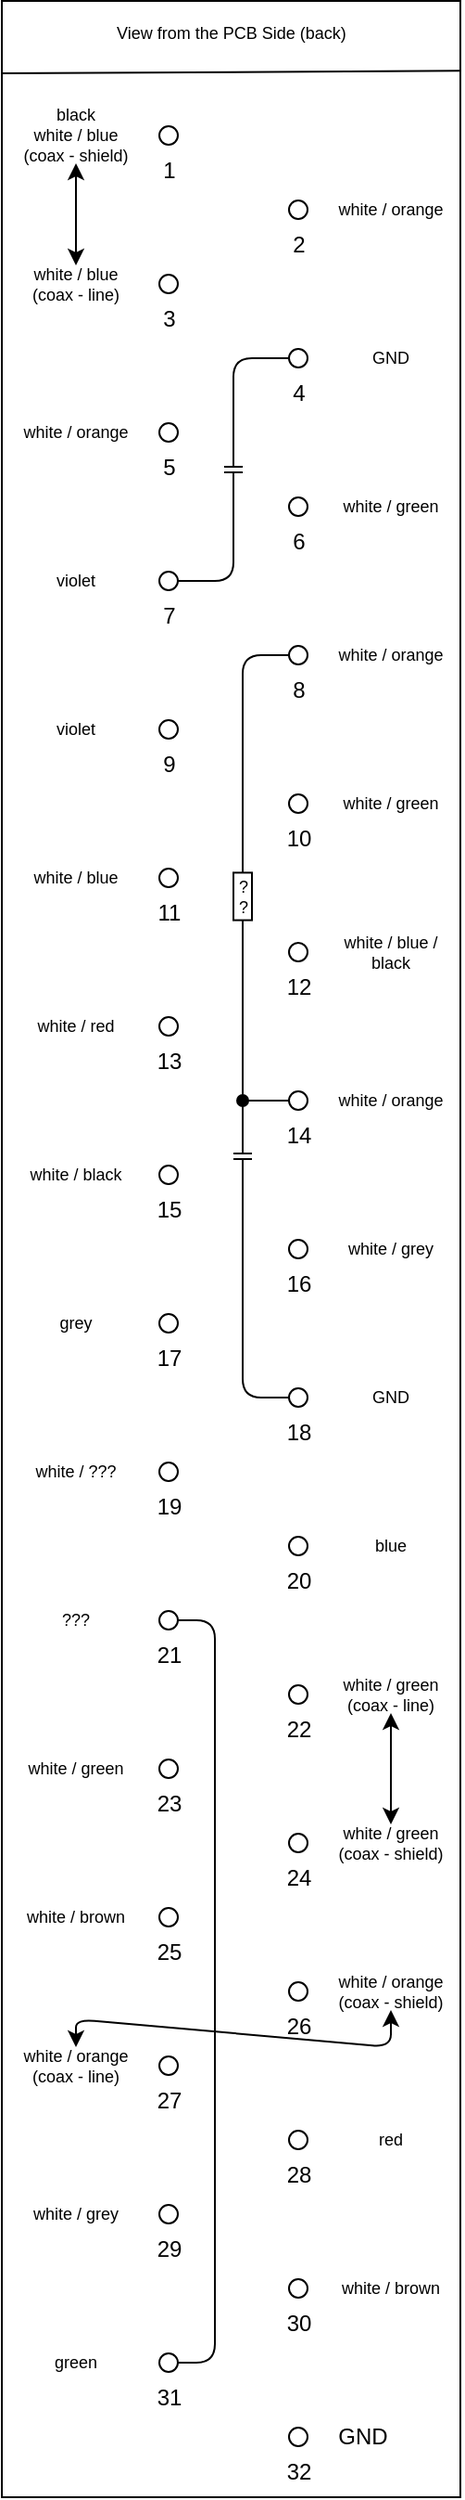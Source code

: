 <mxfile version="12.6.5" type="device"><diagram name="Page-1" id="16e2658f-23c8-b752-8be9-c03fbebb8bbe"><mxGraphModel dx="819" dy="461" grid="1" gridSize="10" guides="1" tooltips="1" connect="1" arrows="1" fold="1" page="1" pageScale="1" pageWidth="1169" pageHeight="827" background="#ffffff" math="0" shadow="0"><root><mxCell id="0"/><mxCell id="1" parent="0"/><mxCell id="2IjDEnpoP39ihZ2-QSvp-83" value="" style="rounded=0;whiteSpace=wrap;html=1;fontSize=9;rotation=90;" vertex="1" parent="1"><mxGeometry x="-393.75" y="671.25" width="1345" height="247.5" as="geometry"/></mxCell><mxCell id="2IjDEnpoP39ihZ2-QSvp-1" value="1" style="verticalLabelPosition=bottom;shadow=0;dashed=0;align=center;html=1;verticalAlign=top;strokeWidth=1;shape=ellipse;" vertex="1" parent="1"><mxGeometry x="240" y="190" width="10" height="10" as="geometry"/></mxCell><mxCell id="2IjDEnpoP39ihZ2-QSvp-2" value="2" style="verticalLabelPosition=bottom;shadow=0;dashed=0;align=center;html=1;verticalAlign=top;strokeWidth=1;shape=ellipse;" vertex="1" parent="1"><mxGeometry x="310" y="230" width="10" height="10" as="geometry"/></mxCell><mxCell id="2IjDEnpoP39ihZ2-QSvp-3" value="3" style="verticalLabelPosition=bottom;shadow=0;dashed=0;align=center;html=1;verticalAlign=top;strokeWidth=1;shape=ellipse;" vertex="1" parent="1"><mxGeometry x="240" y="270" width="10" height="10" as="geometry"/></mxCell><mxCell id="2IjDEnpoP39ihZ2-QSvp-4" value="4" style="verticalLabelPosition=bottom;shadow=0;dashed=0;align=center;html=1;verticalAlign=top;strokeWidth=1;shape=ellipse;" vertex="1" parent="1"><mxGeometry x="310" y="310" width="10" height="10" as="geometry"/></mxCell><mxCell id="2IjDEnpoP39ihZ2-QSvp-5" value="5" style="verticalLabelPosition=bottom;shadow=0;dashed=0;align=center;html=1;verticalAlign=top;strokeWidth=1;shape=ellipse;" vertex="1" parent="1"><mxGeometry x="240" y="350" width="10" height="10" as="geometry"/></mxCell><mxCell id="2IjDEnpoP39ihZ2-QSvp-6" value="6" style="verticalLabelPosition=bottom;shadow=0;dashed=0;align=center;html=1;verticalAlign=top;strokeWidth=1;shape=ellipse;" vertex="1" parent="1"><mxGeometry x="310" y="390" width="10" height="10" as="geometry"/></mxCell><mxCell id="2IjDEnpoP39ihZ2-QSvp-7" value="7" style="verticalLabelPosition=bottom;shadow=0;dashed=0;align=center;html=1;verticalAlign=top;strokeWidth=1;shape=ellipse;" vertex="1" parent="1"><mxGeometry x="240" y="430" width="10" height="10" as="geometry"/></mxCell><mxCell id="2IjDEnpoP39ihZ2-QSvp-8" value="8" style="verticalLabelPosition=bottom;shadow=0;dashed=0;align=center;html=1;verticalAlign=top;strokeWidth=1;shape=ellipse;" vertex="1" parent="1"><mxGeometry x="310" y="470" width="10" height="10" as="geometry"/></mxCell><mxCell id="2IjDEnpoP39ihZ2-QSvp-9" value="9" style="verticalLabelPosition=bottom;shadow=0;dashed=0;align=center;html=1;verticalAlign=top;strokeWidth=1;shape=ellipse;" vertex="1" parent="1"><mxGeometry x="240" y="510" width="10" height="10" as="geometry"/></mxCell><mxCell id="2IjDEnpoP39ihZ2-QSvp-10" value="10" style="verticalLabelPosition=bottom;shadow=0;dashed=0;align=center;html=1;verticalAlign=top;strokeWidth=1;shape=ellipse;" vertex="1" parent="1"><mxGeometry x="310" y="550" width="10" height="10" as="geometry"/></mxCell><mxCell id="2IjDEnpoP39ihZ2-QSvp-11" value="11" style="verticalLabelPosition=bottom;shadow=0;dashed=0;align=center;html=1;verticalAlign=top;strokeWidth=1;shape=ellipse;" vertex="1" parent="1"><mxGeometry x="240" y="590" width="10" height="10" as="geometry"/></mxCell><mxCell id="2IjDEnpoP39ihZ2-QSvp-12" value="12" style="verticalLabelPosition=bottom;shadow=0;dashed=0;align=center;html=1;verticalAlign=top;strokeWidth=1;shape=ellipse;" vertex="1" parent="1"><mxGeometry x="310" y="630" width="10" height="10" as="geometry"/></mxCell><mxCell id="2IjDEnpoP39ihZ2-QSvp-13" value="13" style="verticalLabelPosition=bottom;shadow=0;dashed=0;align=center;html=1;verticalAlign=top;strokeWidth=1;shape=ellipse;" vertex="1" parent="1"><mxGeometry x="240" y="670" width="10" height="10" as="geometry"/></mxCell><mxCell id="2IjDEnpoP39ihZ2-QSvp-14" value="14" style="verticalLabelPosition=bottom;shadow=0;dashed=0;align=center;html=1;verticalAlign=top;strokeWidth=1;shape=ellipse;" vertex="1" parent="1"><mxGeometry x="310" y="710" width="10" height="10" as="geometry"/></mxCell><mxCell id="2IjDEnpoP39ihZ2-QSvp-15" value="15" style="verticalLabelPosition=bottom;shadow=0;dashed=0;align=center;html=1;verticalAlign=top;strokeWidth=1;shape=ellipse;" vertex="1" parent="1"><mxGeometry x="240" y="750" width="10" height="10" as="geometry"/></mxCell><mxCell id="2IjDEnpoP39ihZ2-QSvp-16" value="16" style="verticalLabelPosition=bottom;shadow=0;dashed=0;align=center;html=1;verticalAlign=top;strokeWidth=1;shape=ellipse;" vertex="1" parent="1"><mxGeometry x="310" y="790" width="10" height="10" as="geometry"/></mxCell><mxCell id="2IjDEnpoP39ihZ2-QSvp-17" value="17" style="verticalLabelPosition=bottom;shadow=0;dashed=0;align=center;html=1;verticalAlign=top;strokeWidth=1;shape=ellipse;" vertex="1" parent="1"><mxGeometry x="240" y="830" width="10" height="10" as="geometry"/></mxCell><mxCell id="2IjDEnpoP39ihZ2-QSvp-18" value="18" style="verticalLabelPosition=bottom;shadow=0;dashed=0;align=center;html=1;verticalAlign=top;strokeWidth=1;shape=ellipse;" vertex="1" parent="1"><mxGeometry x="310" y="870" width="10" height="10" as="geometry"/></mxCell><mxCell id="2IjDEnpoP39ihZ2-QSvp-19" value="19" style="verticalLabelPosition=bottom;shadow=0;dashed=0;align=center;html=1;verticalAlign=top;strokeWidth=1;shape=ellipse;" vertex="1" parent="1"><mxGeometry x="240" y="910" width="10" height="10" as="geometry"/></mxCell><mxCell id="2IjDEnpoP39ihZ2-QSvp-20" value="20" style="verticalLabelPosition=bottom;shadow=0;dashed=0;align=center;html=1;verticalAlign=top;strokeWidth=1;shape=ellipse;" vertex="1" parent="1"><mxGeometry x="310" y="950" width="10" height="10" as="geometry"/></mxCell><mxCell id="2IjDEnpoP39ihZ2-QSvp-21" value="21" style="verticalLabelPosition=bottom;shadow=0;dashed=0;align=center;html=1;verticalAlign=top;strokeWidth=1;shape=ellipse;" vertex="1" parent="1"><mxGeometry x="240" y="990" width="10" height="10" as="geometry"/></mxCell><mxCell id="2IjDEnpoP39ihZ2-QSvp-22" value="22" style="verticalLabelPosition=bottom;shadow=0;dashed=0;align=center;html=1;verticalAlign=top;strokeWidth=1;shape=ellipse;" vertex="1" parent="1"><mxGeometry x="310" y="1030" width="10" height="10" as="geometry"/></mxCell><mxCell id="2IjDEnpoP39ihZ2-QSvp-23" value="23" style="verticalLabelPosition=bottom;shadow=0;dashed=0;align=center;html=1;verticalAlign=top;strokeWidth=1;shape=ellipse;" vertex="1" parent="1"><mxGeometry x="240" y="1070" width="10" height="10" as="geometry"/></mxCell><mxCell id="2IjDEnpoP39ihZ2-QSvp-24" value="24" style="verticalLabelPosition=bottom;shadow=0;dashed=0;align=center;html=1;verticalAlign=top;strokeWidth=1;shape=ellipse;" vertex="1" parent="1"><mxGeometry x="310" y="1110" width="10" height="10" as="geometry"/></mxCell><mxCell id="2IjDEnpoP39ihZ2-QSvp-25" value="25" style="verticalLabelPosition=bottom;shadow=0;dashed=0;align=center;html=1;verticalAlign=top;strokeWidth=1;shape=ellipse;" vertex="1" parent="1"><mxGeometry x="240" y="1150" width="10" height="10" as="geometry"/></mxCell><mxCell id="2IjDEnpoP39ihZ2-QSvp-26" value="26" style="verticalLabelPosition=bottom;shadow=0;dashed=0;align=center;html=1;verticalAlign=top;strokeWidth=1;shape=ellipse;" vertex="1" parent="1"><mxGeometry x="310" y="1190" width="10" height="10" as="geometry"/></mxCell><mxCell id="2IjDEnpoP39ihZ2-QSvp-27" value="27" style="verticalLabelPosition=bottom;shadow=0;dashed=0;align=center;html=1;verticalAlign=top;strokeWidth=1;shape=ellipse;" vertex="1" parent="1"><mxGeometry x="240" y="1230" width="10" height="10" as="geometry"/></mxCell><mxCell id="2IjDEnpoP39ihZ2-QSvp-28" value="28" style="verticalLabelPosition=bottom;shadow=0;dashed=0;align=center;html=1;verticalAlign=top;strokeWidth=1;shape=ellipse;" vertex="1" parent="1"><mxGeometry x="310" y="1270" width="10" height="10" as="geometry"/></mxCell><mxCell id="2IjDEnpoP39ihZ2-QSvp-29" value="29" style="verticalLabelPosition=bottom;shadow=0;dashed=0;align=center;html=1;verticalAlign=top;strokeWidth=1;shape=ellipse;" vertex="1" parent="1"><mxGeometry x="240" y="1310" width="10" height="10" as="geometry"/></mxCell><mxCell id="2IjDEnpoP39ihZ2-QSvp-30" value="30" style="verticalLabelPosition=bottom;shadow=0;dashed=0;align=center;html=1;verticalAlign=top;strokeWidth=1;shape=ellipse;" vertex="1" parent="1"><mxGeometry x="310" y="1350" width="10" height="10" as="geometry"/></mxCell><mxCell id="2IjDEnpoP39ihZ2-QSvp-31" value="31" style="verticalLabelPosition=bottom;shadow=0;dashed=0;align=center;html=1;verticalAlign=top;strokeWidth=1;shape=ellipse;" vertex="1" parent="1"><mxGeometry x="240" y="1390" width="10" height="10" as="geometry"/></mxCell><mxCell id="2IjDEnpoP39ihZ2-QSvp-32" value="32" style="verticalLabelPosition=bottom;shadow=0;dashed=0;align=center;html=1;verticalAlign=top;strokeWidth=1;shape=ellipse;" vertex="1" parent="1"><mxGeometry x="310" y="1430" width="10" height="10" as="geometry"/></mxCell><mxCell id="2IjDEnpoP39ihZ2-QSvp-33" value="GND" style="text;html=1;strokeColor=none;fillColor=none;align=center;verticalAlign=middle;whiteSpace=wrap;rounded=0;" vertex="1" parent="1"><mxGeometry x="330" y="1425" width="40" height="20" as="geometry"/></mxCell><mxCell id="2IjDEnpoP39ihZ2-QSvp-38" value="" style="endArrow=none;html=1;entryX=1;entryY=0.5;entryDx=0;entryDy=0;exitX=1;exitY=0.5;exitDx=0;exitDy=0;rounded=1;" edge="1" parent="1" source="2IjDEnpoP39ihZ2-QSvp-31" target="2IjDEnpoP39ihZ2-QSvp-21"><mxGeometry width="50" height="50" relative="1" as="geometry"><mxPoint x="170" y="1170" as="sourcePoint"/><mxPoint x="170" y="1120" as="targetPoint"/><Array as="points"><mxPoint x="270" y="1395"/><mxPoint x="270" y="1160"/><mxPoint x="270" y="995"/></Array></mxGeometry></mxCell><mxCell id="2IjDEnpoP39ihZ2-QSvp-39" value="" style="pointerEvents=1;verticalLabelPosition=bottom;shadow=0;dashed=0;align=center;html=1;verticalAlign=top;shape=mxgraph.electrical.capacitors.capacitor_1;rotation=90;" vertex="1" parent="1"><mxGeometry x="270" y="740" width="30" height="10" as="geometry"/></mxCell><mxCell id="2IjDEnpoP39ihZ2-QSvp-40" value="" style="endArrow=none;html=1;entryX=0;entryY=0.5;entryDx=0;entryDy=0;exitX=1;exitY=0.5;exitDx=0;exitDy=0;exitPerimeter=0;rounded=1;" edge="1" parent="1" source="2IjDEnpoP39ihZ2-QSvp-39" target="2IjDEnpoP39ihZ2-QSvp-18"><mxGeometry width="50" height="50" relative="1" as="geometry"><mxPoint x="140" y="680" as="sourcePoint"/><mxPoint x="190" y="630" as="targetPoint"/><Array as="points"><mxPoint x="285" y="875"/></Array></mxGeometry></mxCell><mxCell id="2IjDEnpoP39ihZ2-QSvp-41" value="" style="endArrow=none;html=1;entryX=0;entryY=0.5;entryDx=0;entryDy=0;exitX=0;exitY=0.5;exitDx=0;exitDy=0;exitPerimeter=0;rounded=0;" edge="1" parent="1" source="2IjDEnpoP39ihZ2-QSvp-39" target="2IjDEnpoP39ihZ2-QSvp-14"><mxGeometry width="50" height="50" relative="1" as="geometry"><mxPoint x="150" y="680" as="sourcePoint"/><mxPoint x="200" y="630" as="targetPoint"/><Array as="points"><mxPoint x="285" y="715"/></Array></mxGeometry></mxCell><mxCell id="2IjDEnpoP39ihZ2-QSvp-42" value="?&lt;br style=&quot;font-size: 9px;&quot;&gt;?" style="pointerEvents=1;verticalLabelPosition=middle;shadow=0;dashed=0;align=center;html=1;verticalAlign=middle;shape=mxgraph.electrical.resistors.resistor_1;rotation=90;labelPosition=center;horizontal=0;fontSize=9;" vertex="1" parent="1"><mxGeometry x="265" y="600" width="40" height="10" as="geometry"/></mxCell><mxCell id="2IjDEnpoP39ihZ2-QSvp-43" value="" style="endArrow=none;html=1;fontSize=9;entryX=1;entryY=0.5;entryDx=0;entryDy=0;entryPerimeter=0;endFill=0;startArrow=oval;startFill=1;endSize=6;" edge="1" parent="1" target="2IjDEnpoP39ihZ2-QSvp-42"><mxGeometry width="50" height="50" relative="1" as="geometry"><mxPoint x="285" y="715" as="sourcePoint"/><mxPoint x="100" y="530" as="targetPoint"/></mxGeometry></mxCell><mxCell id="2IjDEnpoP39ihZ2-QSvp-44" value="" style="endArrow=none;html=1;fontSize=9;entryX=0;entryY=0.5;entryDx=0;entryDy=0;exitX=0;exitY=0.5;exitDx=0;exitDy=0;exitPerimeter=0;rounded=1;" edge="1" parent="1" source="2IjDEnpoP39ihZ2-QSvp-42" target="2IjDEnpoP39ihZ2-QSvp-8"><mxGeometry width="50" height="50" relative="1" as="geometry"><mxPoint x="120" y="620" as="sourcePoint"/><mxPoint x="170" y="570" as="targetPoint"/><Array as="points"><mxPoint x="285" y="475"/></Array></mxGeometry></mxCell><mxCell id="2IjDEnpoP39ihZ2-QSvp-45" value="black&lt;br&gt;white / blue&lt;br&gt;(coax - shield)" style="text;html=1;strokeColor=none;fillColor=none;align=center;verticalAlign=middle;whiteSpace=wrap;rounded=0;fontSize=9;" vertex="1" parent="1"><mxGeometry x="160" y="180" width="70" height="30" as="geometry"/></mxCell><mxCell id="2IjDEnpoP39ihZ2-QSvp-46" value="white / blue&lt;br&gt;(coax - line)" style="text;html=1;strokeColor=none;fillColor=none;align=center;verticalAlign=middle;whiteSpace=wrap;rounded=0;fontSize=9;" vertex="1" parent="1"><mxGeometry x="160" y="265" width="70" height="20" as="geometry"/></mxCell><mxCell id="2IjDEnpoP39ihZ2-QSvp-47" value="" style="endArrow=classic;startArrow=classic;html=1;fontSize=9;exitX=0.5;exitY=0;exitDx=0;exitDy=0;entryX=0.5;entryY=1;entryDx=0;entryDy=0;" edge="1" parent="1" source="2IjDEnpoP39ihZ2-QSvp-46" target="2IjDEnpoP39ihZ2-QSvp-45"><mxGeometry width="50" height="50" relative="1" as="geometry"><mxPoint x="90" y="280" as="sourcePoint"/><mxPoint x="195" y="220" as="targetPoint"/></mxGeometry></mxCell><mxCell id="2IjDEnpoP39ihZ2-QSvp-48" value="white / orange" style="text;html=1;strokeColor=none;fillColor=none;align=center;verticalAlign=middle;whiteSpace=wrap;rounded=0;fontSize=9;" vertex="1" parent="1"><mxGeometry x="330" y="225" width="70" height="20" as="geometry"/></mxCell><mxCell id="2IjDEnpoP39ihZ2-QSvp-49" value="" style="pointerEvents=1;verticalLabelPosition=bottom;shadow=0;dashed=0;align=center;html=1;verticalAlign=top;shape=mxgraph.electrical.capacitors.capacitor_1;fontSize=9;rotation=-90;" vertex="1" parent="1"><mxGeometry x="265" y="370" width="30" height="10" as="geometry"/></mxCell><mxCell id="2IjDEnpoP39ihZ2-QSvp-50" value="" style="endArrow=none;html=1;fontSize=9;entryX=1;entryY=0.5;entryDx=0;entryDy=0;exitX=0;exitY=0.5;exitDx=0;exitDy=0;exitPerimeter=0;" edge="1" parent="1" source="2IjDEnpoP39ihZ2-QSvp-49" target="2IjDEnpoP39ihZ2-QSvp-7"><mxGeometry width="50" height="50" relative="1" as="geometry"><mxPoint x="60" y="420" as="sourcePoint"/><mxPoint x="110" y="370" as="targetPoint"/><Array as="points"><mxPoint x="280" y="435"/></Array></mxGeometry></mxCell><mxCell id="2IjDEnpoP39ihZ2-QSvp-51" value="" style="endArrow=none;html=1;fontSize=9;entryX=0;entryY=0.5;entryDx=0;entryDy=0;exitX=1;exitY=0.5;exitDx=0;exitDy=0;exitPerimeter=0;rounded=1;" edge="1" parent="1" source="2IjDEnpoP39ihZ2-QSvp-49" target="2IjDEnpoP39ihZ2-QSvp-4"><mxGeometry width="50" height="50" relative="1" as="geometry"><mxPoint x="150" y="410" as="sourcePoint"/><mxPoint x="200" y="360" as="targetPoint"/><Array as="points"><mxPoint x="280" y="315"/></Array></mxGeometry></mxCell><mxCell id="2IjDEnpoP39ihZ2-QSvp-52" value="GND" style="text;html=1;strokeColor=none;fillColor=none;align=center;verticalAlign=middle;whiteSpace=wrap;rounded=0;fontSize=9;" vertex="1" parent="1"><mxGeometry x="330" y="305" width="70" height="20" as="geometry"/></mxCell><mxCell id="2IjDEnpoP39ihZ2-QSvp-53" value="white / orange" style="text;html=1;strokeColor=none;fillColor=none;align=center;verticalAlign=middle;whiteSpace=wrap;rounded=0;fontSize=9;" vertex="1" parent="1"><mxGeometry x="160" y="345" width="70" height="20" as="geometry"/></mxCell><mxCell id="2IjDEnpoP39ihZ2-QSvp-54" value="white / green" style="text;html=1;strokeColor=none;fillColor=none;align=center;verticalAlign=middle;whiteSpace=wrap;rounded=0;fontSize=9;" vertex="1" parent="1"><mxGeometry x="330" y="385" width="70" height="20" as="geometry"/></mxCell><mxCell id="2IjDEnpoP39ihZ2-QSvp-55" value="violet" style="text;html=1;strokeColor=none;fillColor=none;align=center;verticalAlign=middle;whiteSpace=wrap;rounded=0;fontSize=9;" vertex="1" parent="1"><mxGeometry x="160" y="425" width="70" height="20" as="geometry"/></mxCell><mxCell id="2IjDEnpoP39ihZ2-QSvp-56" value="white / orange" style="text;html=1;strokeColor=none;fillColor=none;align=center;verticalAlign=middle;whiteSpace=wrap;rounded=0;fontSize=9;" vertex="1" parent="1"><mxGeometry x="330" y="465" width="70" height="20" as="geometry"/></mxCell><mxCell id="2IjDEnpoP39ihZ2-QSvp-57" value="violet" style="text;html=1;strokeColor=none;fillColor=none;align=center;verticalAlign=middle;whiteSpace=wrap;rounded=0;fontSize=9;" vertex="1" parent="1"><mxGeometry x="160" y="505" width="70" height="20" as="geometry"/></mxCell><mxCell id="2IjDEnpoP39ihZ2-QSvp-58" value="white / green" style="text;html=1;strokeColor=none;fillColor=none;align=center;verticalAlign=middle;whiteSpace=wrap;rounded=0;fontSize=9;" vertex="1" parent="1"><mxGeometry x="330" y="545" width="70" height="20" as="geometry"/></mxCell><mxCell id="2IjDEnpoP39ihZ2-QSvp-59" value="white / blue" style="text;html=1;strokeColor=none;fillColor=none;align=center;verticalAlign=middle;whiteSpace=wrap;rounded=0;fontSize=9;" vertex="1" parent="1"><mxGeometry x="160" y="585" width="70" height="20" as="geometry"/></mxCell><mxCell id="2IjDEnpoP39ihZ2-QSvp-60" value="white / red" style="text;html=1;strokeColor=none;fillColor=none;align=center;verticalAlign=middle;whiteSpace=wrap;rounded=0;fontSize=9;" vertex="1" parent="1"><mxGeometry x="160" y="665" width="70" height="20" as="geometry"/></mxCell><mxCell id="2IjDEnpoP39ihZ2-QSvp-61" value="white / blue / black" style="text;html=1;strokeColor=none;fillColor=none;align=center;verticalAlign=middle;whiteSpace=wrap;rounded=0;fontSize=9;" vertex="1" parent="1"><mxGeometry x="330" y="625" width="70" height="20" as="geometry"/></mxCell><mxCell id="2IjDEnpoP39ihZ2-QSvp-62" value="white / ???" style="text;html=1;strokeColor=none;fillColor=none;align=center;verticalAlign=middle;whiteSpace=wrap;rounded=0;fontSize=9;" vertex="1" parent="1"><mxGeometry x="160" y="905" width="70" height="20" as="geometry"/></mxCell><mxCell id="2IjDEnpoP39ihZ2-QSvp-63" value="GND" style="text;html=1;strokeColor=none;fillColor=none;align=center;verticalAlign=middle;whiteSpace=wrap;rounded=0;fontSize=9;" vertex="1" parent="1"><mxGeometry x="330" y="865" width="70" height="20" as="geometry"/></mxCell><mxCell id="2IjDEnpoP39ihZ2-QSvp-64" value="grey" style="text;html=1;strokeColor=none;fillColor=none;align=center;verticalAlign=middle;whiteSpace=wrap;rounded=0;fontSize=9;" vertex="1" parent="1"><mxGeometry x="160" y="825" width="70" height="20" as="geometry"/></mxCell><mxCell id="2IjDEnpoP39ihZ2-QSvp-65" value="white / grey" style="text;html=1;strokeColor=none;fillColor=none;align=center;verticalAlign=middle;whiteSpace=wrap;rounded=0;fontSize=9;" vertex="1" parent="1"><mxGeometry x="330" y="785" width="70" height="20" as="geometry"/></mxCell><mxCell id="2IjDEnpoP39ihZ2-QSvp-66" value="white / black" style="text;html=1;strokeColor=none;fillColor=none;align=center;verticalAlign=middle;whiteSpace=wrap;rounded=0;fontSize=9;" vertex="1" parent="1"><mxGeometry x="160" y="745" width="70" height="20" as="geometry"/></mxCell><mxCell id="2IjDEnpoP39ihZ2-QSvp-67" value="white / orange" style="text;html=1;strokeColor=none;fillColor=none;align=center;verticalAlign=middle;whiteSpace=wrap;rounded=0;fontSize=9;" vertex="1" parent="1"><mxGeometry x="330" y="705" width="70" height="20" as="geometry"/></mxCell><mxCell id="2IjDEnpoP39ihZ2-QSvp-68" value="blue" style="text;html=1;strokeColor=none;fillColor=none;align=center;verticalAlign=middle;whiteSpace=wrap;rounded=0;fontSize=9;" vertex="1" parent="1"><mxGeometry x="330" y="945" width="70" height="20" as="geometry"/></mxCell><mxCell id="2IjDEnpoP39ihZ2-QSvp-69" value="???&lt;span style=&quot;color: rgba(0 , 0 , 0 , 0) ; font-family: monospace ; font-size: 0px ; white-space: nowrap&quot;&gt;%3CmxGraphModel%3E%3Croot%3E%3CmxCell%20id%3D%220%22%2F%3E%3CmxCell%20id%3D%221%22%20parent%3D%220%22%2F%3E%3CmxCell%20id%3D%222%22%20value%3D%22Text%22%20style%3D%22text%3Bhtml%3D1%3BstrokeColor%3Dnone%3BfillColor%3Dnone%3Balign%3Dcenter%3BverticalAlign%3Dmiddle%3BwhiteSpace%3Dwrap%3Brounded%3D0%3BfontSize%3D9%3B%22%20vertex%3D%221%22%20parent%3D%221%22%3E%3CmxGeometry%20x%3D%22160%22%20y%3D%22985%22%20width%3D%2270%22%20height%3D%2220%22%20as%3D%22geometry%22%2F%3E%3C%2FmxCell%3E%3C%2Froot%3E%3C%2FmxGraphModel%3E&lt;/span&gt;" style="text;html=1;strokeColor=none;fillColor=none;align=center;verticalAlign=middle;whiteSpace=wrap;rounded=0;fontSize=9;" vertex="1" parent="1"><mxGeometry x="160" y="985" width="70" height="20" as="geometry"/></mxCell><mxCell id="2IjDEnpoP39ihZ2-QSvp-70" value="white / green&lt;br&gt;(coax - line)" style="text;html=1;strokeColor=none;fillColor=none;align=center;verticalAlign=middle;whiteSpace=wrap;rounded=0;fontSize=9;fontStyle=0" vertex="1" parent="1"><mxGeometry x="330" y="1025" width="70" height="20" as="geometry"/></mxCell><mxCell id="2IjDEnpoP39ihZ2-QSvp-71" value="white / green&lt;br&gt;(coax - shield)" style="text;html=1;strokeColor=none;fillColor=none;align=center;verticalAlign=middle;whiteSpace=wrap;rounded=0;fontSize=9;" vertex="1" parent="1"><mxGeometry x="330" y="1105" width="70" height="20" as="geometry"/></mxCell><mxCell id="2IjDEnpoP39ihZ2-QSvp-72" value="" style="endArrow=classic;startArrow=classic;html=1;fontSize=9;entryX=0.5;entryY=1;entryDx=0;entryDy=0;exitX=0.5;exitY=0;exitDx=0;exitDy=0;" edge="1" parent="1" source="2IjDEnpoP39ihZ2-QSvp-71" target="2IjDEnpoP39ihZ2-QSvp-70"><mxGeometry width="50" height="50" relative="1" as="geometry"><mxPoint x="80" y="990" as="sourcePoint"/><mxPoint x="130" y="940" as="targetPoint"/></mxGeometry></mxCell><mxCell id="2IjDEnpoP39ihZ2-QSvp-73" value="white / green" style="text;html=1;strokeColor=none;fillColor=none;align=center;verticalAlign=middle;whiteSpace=wrap;rounded=0;fontSize=9;" vertex="1" parent="1"><mxGeometry x="160" y="1065" width="70" height="20" as="geometry"/></mxCell><mxCell id="2IjDEnpoP39ihZ2-QSvp-74" value="white / brown" style="text;html=1;strokeColor=none;fillColor=none;align=center;verticalAlign=middle;whiteSpace=wrap;rounded=0;fontSize=9;" vertex="1" parent="1"><mxGeometry x="160" y="1145" width="70" height="20" as="geometry"/></mxCell><mxCell id="2IjDEnpoP39ihZ2-QSvp-75" value="white / orange&lt;br&gt;(coax - shield)" style="text;html=1;strokeColor=none;fillColor=none;align=center;verticalAlign=middle;whiteSpace=wrap;rounded=0;fontSize=9;" vertex="1" parent="1"><mxGeometry x="330" y="1185" width="70" height="20" as="geometry"/></mxCell><mxCell id="2IjDEnpoP39ihZ2-QSvp-76" value="white / orange&lt;br&gt;(coax - line)" style="text;html=1;strokeColor=none;fillColor=none;align=center;verticalAlign=middle;whiteSpace=wrap;rounded=0;fontSize=9;" vertex="1" parent="1"><mxGeometry x="160" y="1225" width="70" height="20" as="geometry"/></mxCell><mxCell id="2IjDEnpoP39ihZ2-QSvp-77" value="red" style="text;html=1;strokeColor=none;fillColor=none;align=center;verticalAlign=middle;whiteSpace=wrap;rounded=0;fontSize=9;" vertex="1" parent="1"><mxGeometry x="330" y="1265" width="70" height="20" as="geometry"/></mxCell><mxCell id="2IjDEnpoP39ihZ2-QSvp-78" value="white / grey" style="text;html=1;strokeColor=none;fillColor=none;align=center;verticalAlign=middle;whiteSpace=wrap;rounded=0;fontSize=9;" vertex="1" parent="1"><mxGeometry x="160" y="1305" width="70" height="20" as="geometry"/></mxCell><mxCell id="2IjDEnpoP39ihZ2-QSvp-79" value="green" style="text;html=1;strokeColor=none;fillColor=none;align=center;verticalAlign=middle;whiteSpace=wrap;rounded=0;fontSize=9;" vertex="1" parent="1"><mxGeometry x="160" y="1385" width="70" height="20" as="geometry"/></mxCell><mxCell id="2IjDEnpoP39ihZ2-QSvp-80" value="white / brown" style="text;html=1;strokeColor=none;fillColor=none;align=center;verticalAlign=middle;whiteSpace=wrap;rounded=0;fontSize=9;" vertex="1" parent="1"><mxGeometry x="330" y="1345" width="70" height="20" as="geometry"/></mxCell><mxCell id="2IjDEnpoP39ihZ2-QSvp-82" value="" style="endArrow=classic;startArrow=classic;html=1;fontSize=9;entryX=0.5;entryY=1;entryDx=0;entryDy=0;exitX=0.5;exitY=0;exitDx=0;exitDy=0;" edge="1" parent="1" source="2IjDEnpoP39ihZ2-QSvp-76" target="2IjDEnpoP39ihZ2-QSvp-75"><mxGeometry width="50" height="50" relative="1" as="geometry"><mxPoint x="370" y="1260" as="sourcePoint"/><mxPoint x="420" y="1210" as="targetPoint"/><Array as="points"><mxPoint x="195" y="1210"/><mxPoint x="365" y="1225"/></Array></mxGeometry></mxCell><mxCell id="2IjDEnpoP39ihZ2-QSvp-85" value="View from the PCB Side (back)" style="text;html=1;strokeColor=none;fillColor=none;align=center;verticalAlign=middle;whiteSpace=wrap;rounded=0;fontSize=9;" vertex="1" parent="1"><mxGeometry x="203.75" y="130" width="150" height="20" as="geometry"/></mxCell><mxCell id="2IjDEnpoP39ihZ2-QSvp-86" value="" style="endArrow=none;html=1;fontSize=9;entryX=0.028;entryY=0.002;entryDx=0;entryDy=0;entryPerimeter=0;exitX=0.029;exitY=0.999;exitDx=0;exitDy=0;exitPerimeter=0;" edge="1" parent="1" source="2IjDEnpoP39ihZ2-QSvp-83" target="2IjDEnpoP39ihZ2-QSvp-83"><mxGeometry width="50" height="50" relative="1" as="geometry"><mxPoint x="100" y="220" as="sourcePoint"/><mxPoint x="150" y="170" as="targetPoint"/></mxGeometry></mxCell></root></mxGraphModel></diagram></mxfile>